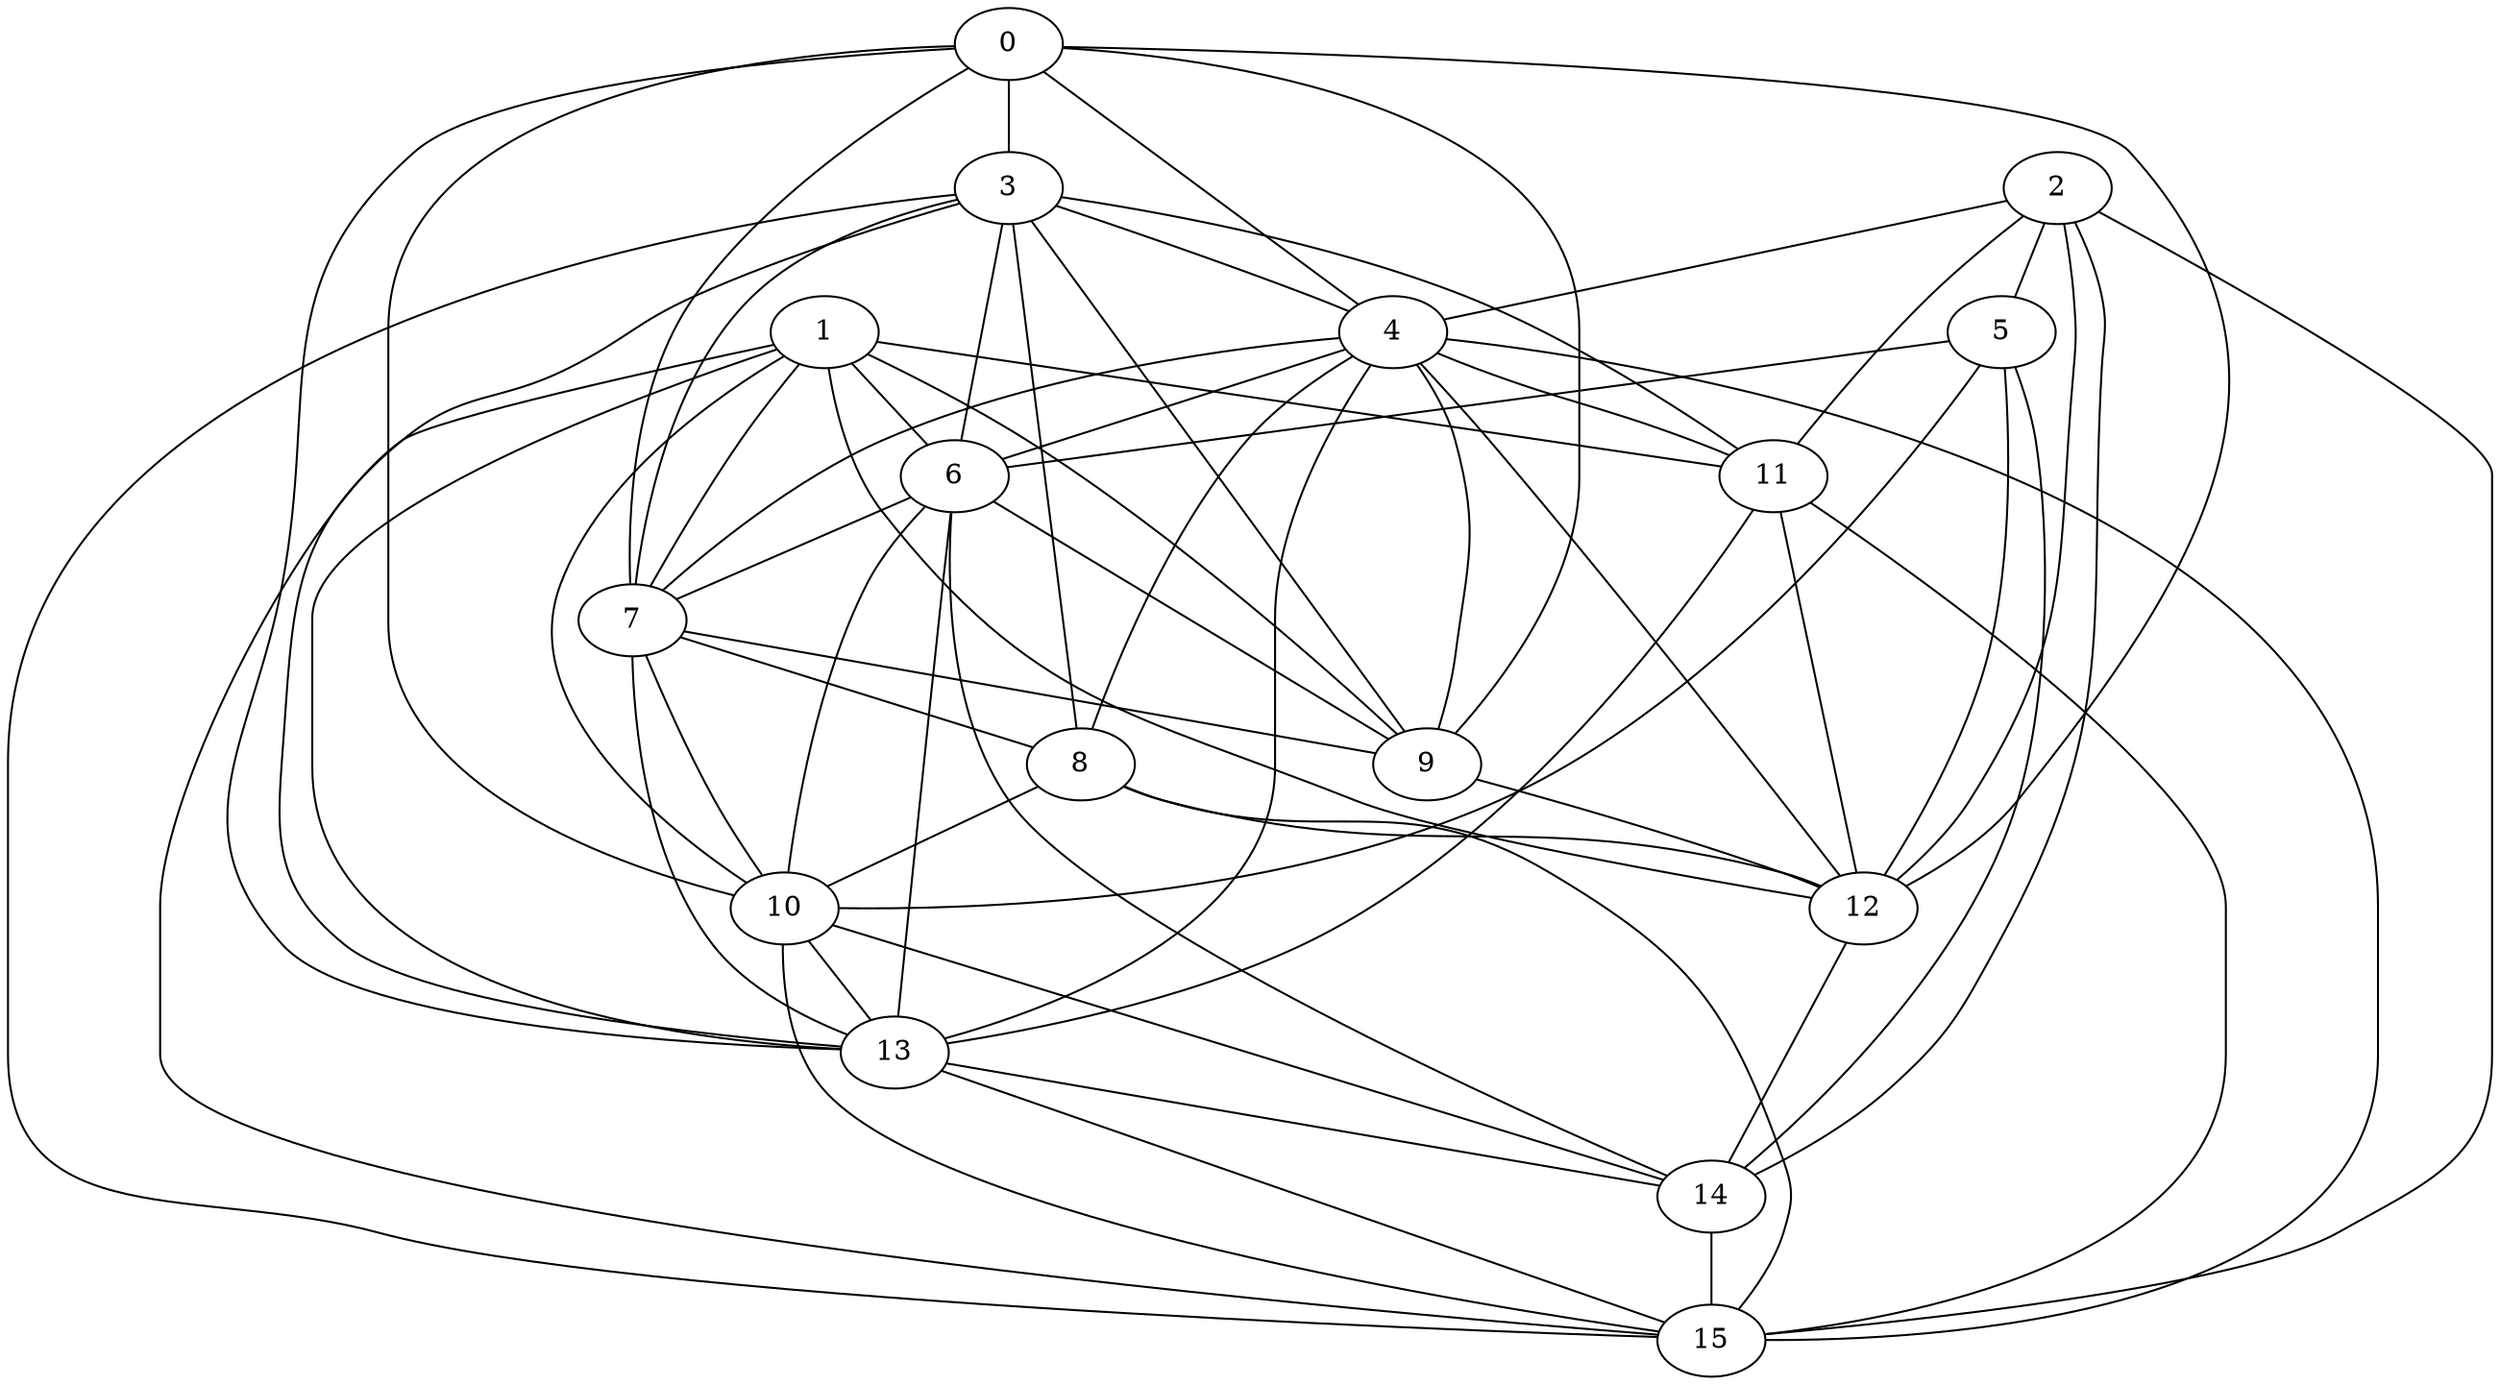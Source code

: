 graph {
	0
	1
	2
	3
	4
	5
	6
	7
	8
	9
	10
	11
	12
	13
	14
	15
	0 -- 3
	0 -- 4
	0 -- 7
	0 -- 9
	0 -- 10
	0 -- 12
	0 -- 13
	1 -- 6
	1 -- 7
	1 -- 9
	1 -- 10
	1 -- 11
	1 -- 12
	1 -- 13
	1 -- 15
	2 -- 4
	2 -- 5
	2 -- 11
	2 -- 12
	2 -- 14
	2 -- 15
	3 -- 4
	3 -- 6
	3 -- 7
	3 -- 8
	3 -- 9
	3 -- 11
	3 -- 13
	3 -- 15
	4 -- 6
	4 -- 7
	4 -- 8
	4 -- 9
	4 -- 11
	4 -- 12
	4 -- 13
	4 -- 15
	5 -- 6
	5 -- 10
	5 -- 12
	5 -- 14
	6 -- 7
	6 -- 9
	6 -- 10
	6 -- 13
	6 -- 14
	7 -- 8
	7 -- 9
	7 -- 10
	7 -- 13
	8 -- 10
	8 -- 12
	8 -- 15
	9 -- 12
	10 -- 13
	10 -- 14
	10 -- 15
	11 -- 12
	11 -- 13
	11 -- 15
	12 -- 14
	13 -- 14
	13 -- 15
	14 -- 15
}